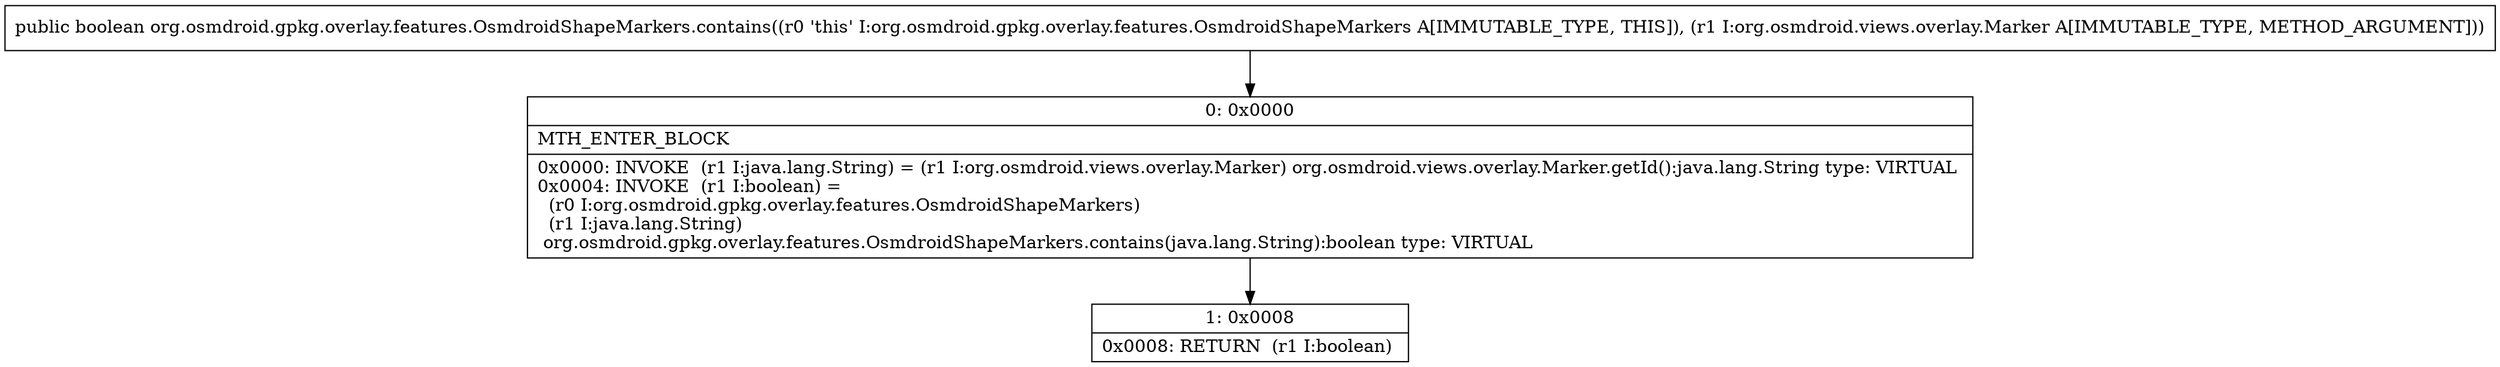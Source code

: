 digraph "CFG fororg.osmdroid.gpkg.overlay.features.OsmdroidShapeMarkers.contains(Lorg\/osmdroid\/views\/overlay\/Marker;)Z" {
Node_0 [shape=record,label="{0\:\ 0x0000|MTH_ENTER_BLOCK\l|0x0000: INVOKE  (r1 I:java.lang.String) = (r1 I:org.osmdroid.views.overlay.Marker) org.osmdroid.views.overlay.Marker.getId():java.lang.String type: VIRTUAL \l0x0004: INVOKE  (r1 I:boolean) = \l  (r0 I:org.osmdroid.gpkg.overlay.features.OsmdroidShapeMarkers)\l  (r1 I:java.lang.String)\l org.osmdroid.gpkg.overlay.features.OsmdroidShapeMarkers.contains(java.lang.String):boolean type: VIRTUAL \l}"];
Node_1 [shape=record,label="{1\:\ 0x0008|0x0008: RETURN  (r1 I:boolean) \l}"];
MethodNode[shape=record,label="{public boolean org.osmdroid.gpkg.overlay.features.OsmdroidShapeMarkers.contains((r0 'this' I:org.osmdroid.gpkg.overlay.features.OsmdroidShapeMarkers A[IMMUTABLE_TYPE, THIS]), (r1 I:org.osmdroid.views.overlay.Marker A[IMMUTABLE_TYPE, METHOD_ARGUMENT])) }"];
MethodNode -> Node_0;
Node_0 -> Node_1;
}

